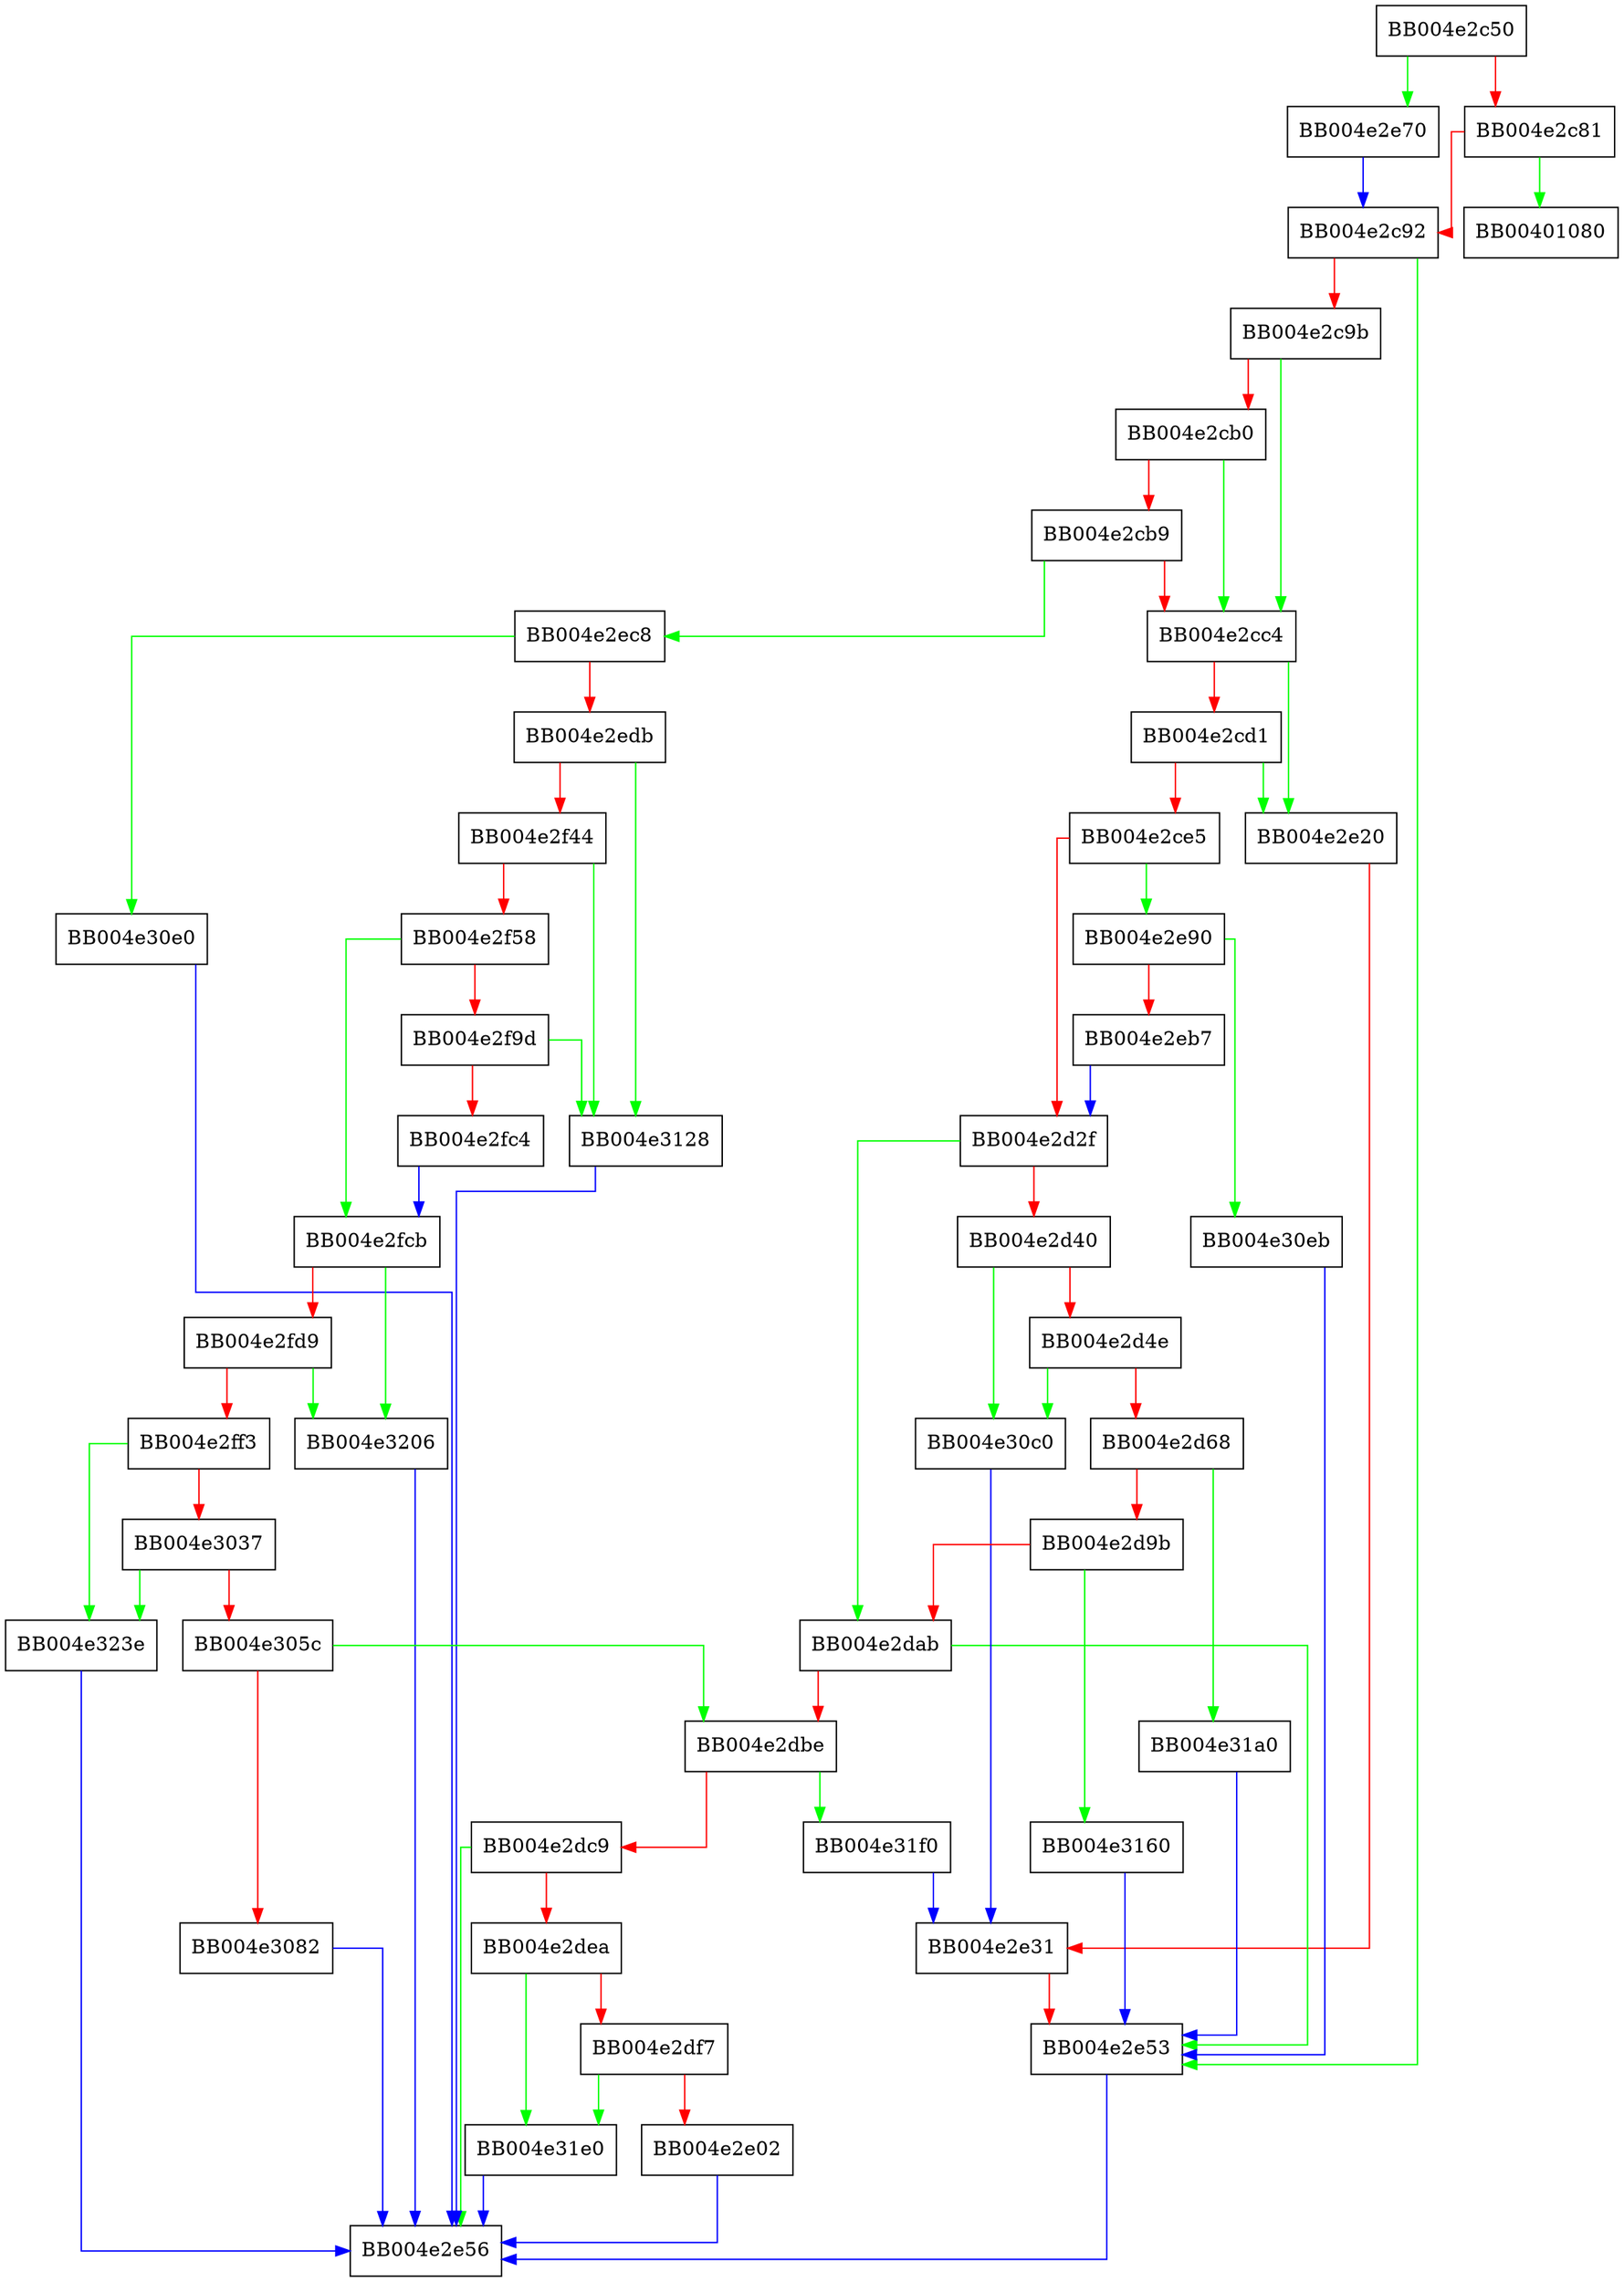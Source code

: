 digraph tls_process_certificate_request {
  node [shape="box"];
  graph [splines=ortho];
  BB004e2c50 -> BB004e2e70 [color="green"];
  BB004e2c50 -> BB004e2c81 [color="red"];
  BB004e2c81 -> BB00401080 [color="green"];
  BB004e2c81 -> BB004e2c92 [color="red"];
  BB004e2c92 -> BB004e2e53 [color="green"];
  BB004e2c92 -> BB004e2c9b [color="red"];
  BB004e2c9b -> BB004e2cc4 [color="green"];
  BB004e2c9b -> BB004e2cb0 [color="red"];
  BB004e2cb0 -> BB004e2cc4 [color="green"];
  BB004e2cb0 -> BB004e2cb9 [color="red"];
  BB004e2cb9 -> BB004e2ec8 [color="green"];
  BB004e2cb9 -> BB004e2cc4 [color="red"];
  BB004e2cc4 -> BB004e2e20 [color="green"];
  BB004e2cc4 -> BB004e2cd1 [color="red"];
  BB004e2cd1 -> BB004e2e20 [color="green"];
  BB004e2cd1 -> BB004e2ce5 [color="red"];
  BB004e2ce5 -> BB004e2e90 [color="green"];
  BB004e2ce5 -> BB004e2d2f [color="red"];
  BB004e2d2f -> BB004e2dab [color="green"];
  BB004e2d2f -> BB004e2d40 [color="red"];
  BB004e2d40 -> BB004e30c0 [color="green"];
  BB004e2d40 -> BB004e2d4e [color="red"];
  BB004e2d4e -> BB004e30c0 [color="green"];
  BB004e2d4e -> BB004e2d68 [color="red"];
  BB004e2d68 -> BB004e31a0 [color="green"];
  BB004e2d68 -> BB004e2d9b [color="red"];
  BB004e2d9b -> BB004e3160 [color="green"];
  BB004e2d9b -> BB004e2dab [color="red"];
  BB004e2dab -> BB004e2e53 [color="green"];
  BB004e2dab -> BB004e2dbe [color="red"];
  BB004e2dbe -> BB004e31f0 [color="green"];
  BB004e2dbe -> BB004e2dc9 [color="red"];
  BB004e2dc9 -> BB004e2e56 [color="green"];
  BB004e2dc9 -> BB004e2dea [color="red"];
  BB004e2dea -> BB004e31e0 [color="green"];
  BB004e2dea -> BB004e2df7 [color="red"];
  BB004e2df7 -> BB004e31e0 [color="green"];
  BB004e2df7 -> BB004e2e02 [color="red"];
  BB004e2e02 -> BB004e2e56 [color="blue"];
  BB004e2e20 -> BB004e2e31 [color="red"];
  BB004e2e31 -> BB004e2e53 [color="red"];
  BB004e2e53 -> BB004e2e56 [color="blue"];
  BB004e2e70 -> BB004e2c92 [color="blue"];
  BB004e2e90 -> BB004e30eb [color="green"];
  BB004e2e90 -> BB004e2eb7 [color="red"];
  BB004e2eb7 -> BB004e2d2f [color="blue"];
  BB004e2ec8 -> BB004e30e0 [color="green"];
  BB004e2ec8 -> BB004e2edb [color="red"];
  BB004e2edb -> BB004e3128 [color="green"];
  BB004e2edb -> BB004e2f44 [color="red"];
  BB004e2f44 -> BB004e3128 [color="green"];
  BB004e2f44 -> BB004e2f58 [color="red"];
  BB004e2f58 -> BB004e2fcb [color="green"];
  BB004e2f58 -> BB004e2f9d [color="red"];
  BB004e2f9d -> BB004e3128 [color="green"];
  BB004e2f9d -> BB004e2fc4 [color="red"];
  BB004e2fc4 -> BB004e2fcb [color="blue"];
  BB004e2fcb -> BB004e3206 [color="green"];
  BB004e2fcb -> BB004e2fd9 [color="red"];
  BB004e2fd9 -> BB004e3206 [color="green"];
  BB004e2fd9 -> BB004e2ff3 [color="red"];
  BB004e2ff3 -> BB004e323e [color="green"];
  BB004e2ff3 -> BB004e3037 [color="red"];
  BB004e3037 -> BB004e323e [color="green"];
  BB004e3037 -> BB004e305c [color="red"];
  BB004e305c -> BB004e2dbe [color="green"];
  BB004e305c -> BB004e3082 [color="red"];
  BB004e3082 -> BB004e2e56 [color="blue"];
  BB004e30c0 -> BB004e2e31 [color="blue"];
  BB004e30e0 -> BB004e2e56 [color="blue"];
  BB004e30eb -> BB004e2e53 [color="blue"];
  BB004e3128 -> BB004e2e56 [color="blue"];
  BB004e3160 -> BB004e2e53 [color="blue"];
  BB004e31a0 -> BB004e2e53 [color="blue"];
  BB004e31e0 -> BB004e2e56 [color="blue"];
  BB004e31f0 -> BB004e2e31 [color="blue"];
  BB004e3206 -> BB004e2e56 [color="blue"];
  BB004e323e -> BB004e2e56 [color="blue"];
}